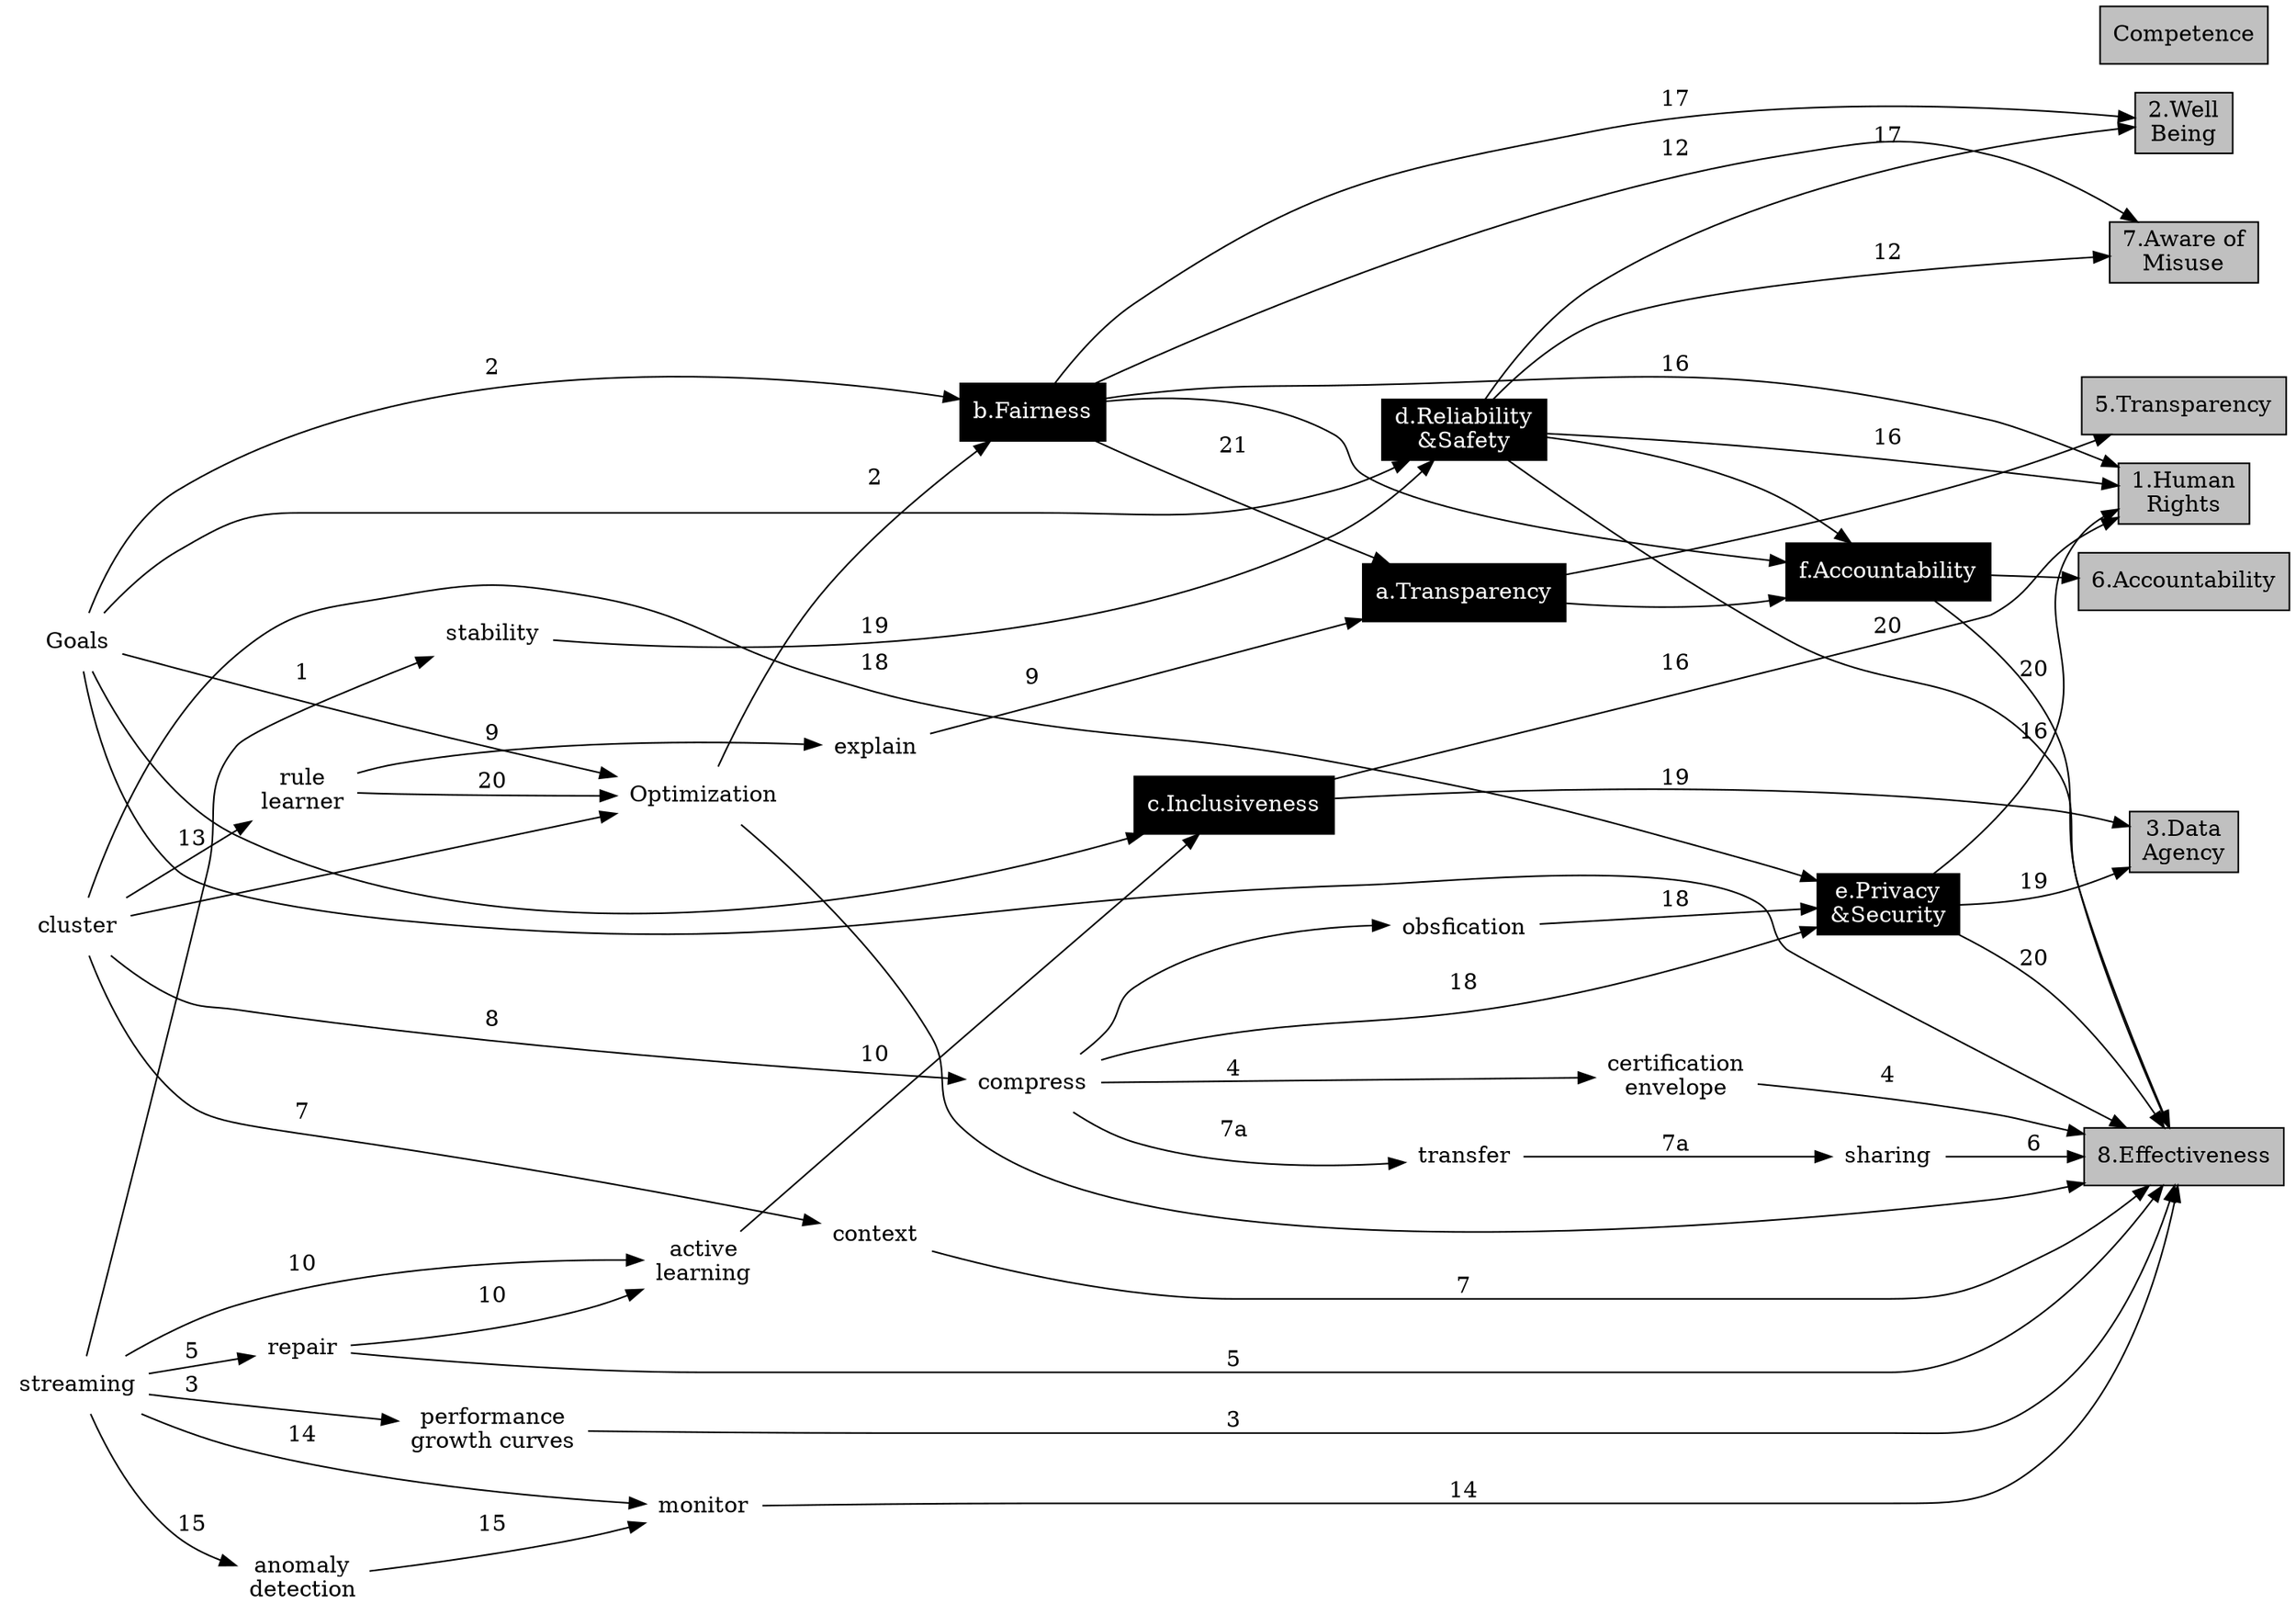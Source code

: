 digraph {
 rankdir=LR
{rank=same; trans1; count1; effect; rite; data; nomiuse;well}

/*

The following diagram shows one way to map the Microsoft principles (the black shaded nodes marked
a,b,c,d,e,f)
into the IEEE principles (the gray shaded nodes marked 1,2,3,4,5,6,7,8):


- _Competence_ is all itself  since the IEEE definition of that principle seems to be more
about the developer than the design patterns and algorithms which are being developed. 
- There are two terms with similar meanings mentioned by
IEEE and Microsoft: _accountability_ and _transparency_.  For simplicity sake, we just link them too each other.


This mapping  is hardly definitive since many of these concepts are being rapidly evolved.
One way to assist in the evolution of these concepts is to define them use discrete maths; i.e. using data structures
and algorithms-- which is the point of the rest of this chapter. 

## Design Details

The principles supported by this design are shown on one side the above diagram.
The other side of that diagram shows the modules and algorithms needed to support that design. 
Before exploring those modules and algorithms, we stress three points:

- Most of the concepts in this diagram is not mentioned in a standard machine learning or AI text.
  That is, ethical-aligned design raises many issues that extend our thinking far away from traditional approaches.
- While this diagram looks complex, it really isn't. Much of  its complexity is in the mapping between
  the IEEE and Microsoft principles. Apart from that, a few modules are enough to support most of this
  ethically-aligned design. This chapters describes those modules, in broad strokes. Our sample source
  code offers much more details on these modules.
- The back of this book offers KNEAD[^knead],  a sample implementation of this ethically-aligned design for AI
tools. 
   while KNEAD following is **one** way to build an ethically-aligned AI tool, it is by not means  **the only** way
to do it.
We hope that the reader's 
reaction to this code is  "Hey! There's a better way to
do that!" or "This code does not handle ABC so it needs DEF and here is a sample implementation of that".

[^knead]: KNEAD is short for "the Knowledge Needed for Ethically-Aligned Design".

### Core Concepts

Three core concepts in that design are goals, clustering and streaming.

*/
goals  [label="Goals", shape=none]
/*

#### Goals 

Before doing anything else, we reason about the _goals_ of the system.
To show that a system is performing as is it should be,
we need to know what people expect from that system,
That is, the first thing we must say is that:

    Goals -> Competence

*/

    effect [label="Competence" shape=box style=filled fillcolor=gray]
    goals -> comp  

/*

Anyone who has done any requirements engineering knows that systems
are build for stakeholders and different stakeholders have different goals.
For example, project managers can make a very large number of decisions about a
project and  different kinds of projects have different definitions
of what is "best":

-  For safety critical applications, the goal
is ultra-reliability. For such systems, it is reasonable
to spend much effort to fund most errors in a system. 
- For other kinds of applications (such as rushing out a new software game so
this organization can secure the cash flow needed for next month's salaries) 
it it is reasonable to skip over low-priority bugs, just to ship the product sooner.

One way to reason about the _inclusiveness_ of a system is to ask how well
does the system meet  the goals of different stakeholders.

      Goals -> Inclusiveness  

*/
    goals -> inc  
/*
Of course, in practice, not every goal of every stakeholder can be satisfied.
Sometimes, AI tools have to trade-off between competing goals. For example,
in the 1990s,
NASA had the goals of "better,faster,cheaper" space ships. But after some
very high-profile (and every expensive) mission failures, that mantra
was often modified to "better,faster,cheaper, pick any two" [^bfc]. 

[^bfc]: For an interesting discussion on what worked, and what did not work,
with "better, faster, cheaper", see [Can we build software faster and better and cheaper?](/REFS#menzies-2009a).

To accommodate trading off between multiple goals, _optimization_ software
allows their users to enter in some _objective function_ which can be
used to assess different solutions. That is, with optimizes, the
goals are part of the input space, supplied prior to execution. Using that
optimizer, we can better meet the goals of our stakeholders. 
This is an important part of ethically-aligned design so we say:

    Goals -> Optimization

*/
   opt  [label=Optimization shape=none]
   goals -> opt [label=1]

/*  

A certain kind of optimizer, called a _hyperparameter optimizer_
is very useful for  improving learners. AI tools such as data miners
come with numerous "magic"  hyperparameters which are set via
"engineering judgment" (otherwise known as "guesses").
For example:

-  When learning a random forest, one such magic
control hyperparameter is the number of trees in the forest. 
- One common result is that the performance of Naive Bayes classifiers
  can be improved via _discretization_  which means dividing  columns of numeric
  data into a couple of bins. In this case, the number of bins is the hyperparameter.

The performance gains from hyperparameter optimization can be [very large indeed [^hyper]. Hence we say:

[^hyper]: See [Fu et al.](/REFS#fu-2017s) and the work of [Tantithamthavorn et al.](/REFS:tan-2016a).

    Optimization -> Effectiveness

But hyperparameter optimization can be very slow, unless large problems are divided into smaller ones.
Hence, for pragmatic reasons, it is useful to cluser the space of options before doing optimization.


   Clustering -> Optimization

*/

    opt -> comp
    cluster  [shape=none]
    cluster -> opt

/*

While not widely appreciated,
hyperparameter optimizers are also very useful for maintaining fairness. 
To understand that sentence, a little data mining theory is needed. Data can be fitted
to many models [^simp]. 

![](https://imgs.xkcd.com/comics/curve_fitting.png)

Each of these models can perform differently.
One performance measure, that is relevant to fairness, is 
that we should not use
certain attribute if we we can help it
(e.g. attributes relating to gender, age, race, etc)[^fair1]. 
[In our experience](/REFS#chak-2019), 
if we do/do not tell the learner about the fairness goal,
then we will/will not generate fair models.
That is:

[^simp]: To avoid needlessly complex models, one common technique 
is _simplest first_. 
For example, when Mark Hall and Geoffrey Holmes implemented
the [CFS feature selector](/REFS#hall-2003)
as 
a _forward select_ search over _N_ features starts with _N_ models (each containing one feature) then
mixes and matches those models to build progressively large feature sets. This search stops
when the larger models are performing no better than the smaller ones. 

[*fair1]: Of course, sometimes those attributes are more important than anything else
for predicting some goal. For example, many illnesses are age related. That said,
when using attributes like age, race, or gender is optional (i.e. we can achieve our
goals without using that kind of sensitive information) then it is at the least kind and polite
to do so (and, at the very most, it can be illegal to do so; e.g. using gender information
in decisions about not hiring a job candidate).

  Goals and Optimization -> Fairness

*/

   fair [label="b.Fairness" shape=box style=filled fontcolor=white fillcolor=black]
   {goals;opt;} -> fair [label=2]

/*

Goals are important for more that just competency and inclusion and fairness.
Reliability and safety have to be assessed with respect to a system's goals.
Without knowledge of the  goals, we may not be able to:

- Define what "unsafe conditions" mean;  
- Or declarer what services must always be reliable offered.

Hence we say:

    Goals -> Reliability & Safety

*/

    safe [label="d.Reliability\n&Safety" shape=box style=filled fontcolor=white fillcolor=black]
    goals -> safe

/*

There are many other aspects to reliability and safety (in fact, there are whole
conferences devoted to that very topic[^issre]). Covering all those aspects would
require an entirely separate book](/REFS#evensong-1995).
Here, we restrict ourselves to one aspect of reliability that are usual skipped
over in data mining textbooks.
Most learners suffer from a _sampling bias_ where different data (or different ordering of the
  training data) leads to different models. Hence, we require that the performance of an
  AI tool be _stable_ across a reasonable variation of the data. For example, while sometimes
  it is useful to replace an old model with a better one, we would hope that some model be
  _stable_ for at least some period of time after it was created.

XXX stabilit y needs regions , not points (harman quote)

[^issre]: See the International Symposium on Software Reliability Engineering.



That is:

    stability -> reliability


*/


   stable  [label="stability",shape=none]
   stable -> safe [label=19]

/*

XXX how tog et goals" the timmmatrix

XXX find the most bugs in fewest lines

Note that a many learners need some form of adaption to be a good goal-based reasoner.  As shown
in our sample code, that adapation is not difficult and the resulting goal-based reasoner
uses many components that would be familiar to anyone with some machine learning experience:

- First cluster the data 

Many learning systems have goals hardwired into them (e.g. reduce mean-squared error or reduce entropy).
This means that those learning systems built their models to satisfy goal1, even though the generated
models may be assessed via some other goal2. For example, many learners were developed and debugged
while building models that maximize the goal of accuracy, which we can define as follows:

- Suppose a test data set contains mixture of things we want to find ($$X$$) and other things ($$\neg X$$).
- Suppose some learner looks at that data to guess  that some things are $$X$$ and some are not.
- This leads to the following matrix:

|notX| X  | &lt-- classified as
|---|-------|-------------------
| A |  C    | notX
| B |  D    | X

_Accuracy_ is all the correct gueses; i.e. $$\mathit{accuracy}=\frac{A+B}(A+B+C+D}$$. 
Other goals of interest might be _recall_ which is how of the target things did we find
(so $$\mathit{recall}=\frac{D}{B+D}$$) or _false alarms_ which is how often
the learner shows us something we do not care about
(so $$\mathit{false alarm}=\frac{C}{A+C}$$.)

A
strange thing about accuracy is that a model can be highly accurate, while still missing most
of the things we want to find. Consider, for example, a set 1000 software projects of which 100
are significantly challenged (where "challeged"  might mean things like these projects
always deliver late or that these projects have a hard time retaining staff). Suppose the results
from testing that model were as follows:

|notX| X   | &lt-- classified as
|----|-----|-------------------
| A=90 |  C=10 | notX
| B=0  |  D=0  |X

See the problem? This learner is 90\% accurate by only a 10% recall for the things we want to find.
It turns out that accuracy is not very accurate when the target class is relatively rare (in this case,
10\%). But if we change to other  XXX




a regresion model might try to learn
equations that reduce the difference between their predictions and the actual values seen in  training
data set.

*/


stream -> stable
{rank=same; cluster; goals; stream;}
{trans; fair; safe;} -> count
fair -> trans [label=21]
{safe;priv; count;} -> comp [label=20]
{inc; priv; } -> data [label=19]
alearn [label="active\nlearning" shape=none]
stream  [label=streaming shape=none]
growth  [label="performance\ngrowth curves" shape=none]
compress  [label="compress" shape=none]
env  [label="certification\nenvelope" shape=none]
repair  [label="repair" shape=none]
sharing  [shape=none]
transfer  [shape=none]
context  [shape=none]
explain  [shape=none]
monitor  [shape=none]
obs [label=obsfication shape=none]
anomaly  [label="anomaly\ndetection"shape=none]
fftree  [shape=none label="rule\nlearner"] 

fftree  -> opt [label=20] 
{cluster; compress -> obs;} -> priv [label=18]
{safe; fair;} -> well [label=17]
{safe; fair; priv; inc; } -> rite [label=16]
stream -> anomaly -> monitor [label=15]
stream -> monitor -> comp [label=14]

cluster -> { fftree;} [label=13]
{safe; fair;} -> nomiuse [label=12]
{stream; repair;} -> alearn -> inc [label=10]

{fftree;  } -> explain  -> {trans;} [label=9]
cluster -> compress [label=8]
cluster -> context -> comp [label=7]
sharing -> comp [label=6]

compress -> transfer -> sharing [label="7a"]
stream -> repair -> comp [label=5]
compress -> env -> comp [label=4]
stream -> growth -> comp [label=3]
trans [label="a.Transparency" shape=box style=filled fontcolor=white fillcolor=black]
inc [label="c.Inclusiveness" shape=box style=filled fontcolor=white fillcolor=black]
priv [label="e.Privacy\n&Security" shape=box style=filled fontcolor=white fillcolor=black]
count [label="f.Accountability" shape=box style=filled fontcolor=white fillcolor=black]

rite [label="1.Human\nRights" shape=box style=filled fillcolor=gray]
well [label="2.Well\nBeing" shape=box style=filled fillcolor=gray]
data [label="3.Data\nAgency" shape=box style=filled fillcolor=gray]
trans1 [label="5.Transparency" shape=box style=filled fillcolor=gray]
count1 [label="6.Accountability" shape=box style=filled fillcolor=gray]
nomiuse [label="7.Aware of\nMisuse" shape=box style=filled fillcolor=gray]
comp [label="8.Effectiveness" shape=box style=filled fillcolor=gray]


trans-> trans1 
count -> count1 

}

